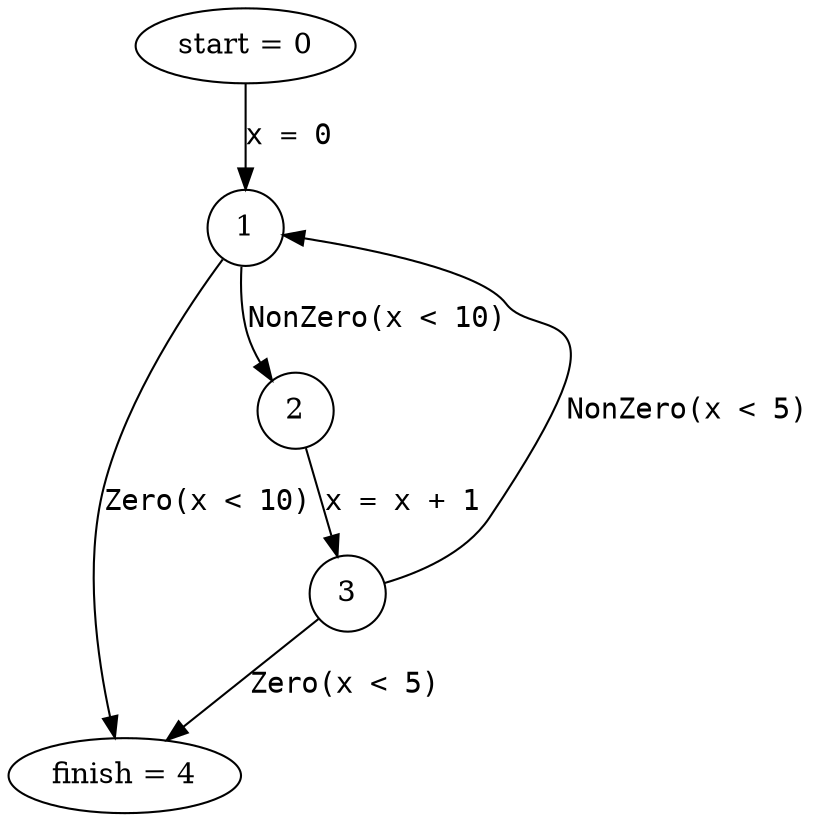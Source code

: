 digraph SWH_flow {
  splines = true ;
  // splines = ortho ;
  // ortho = true ;
  // labelfloat = true ;
  // overlap = scale ;
  node [ shape = oval, label = "start = 0"] ; 0 ;
  node [ shape = oval, label = "finish = 4"] ; 4 ;
  node [ shape = circle, height = .3, width = .3, label = "\N" ] ;
  edge [ fontname = "Monospace" ] ;
  0 -> 1 [ label = "x = 0" ] ;
  1 -> 2 [ label = "NonZero(x < 10)" ] ;
  1 -> 4 [ label = "Zero(x < 10)" ]
  2 -> 3 [ label = "x = x + 1" ] ;
  3 -> 4 [ label = "Zero(x < 5)" ] ;
  3 -> 1 [ label = "NonZero(x < 5)" ] ;
}
